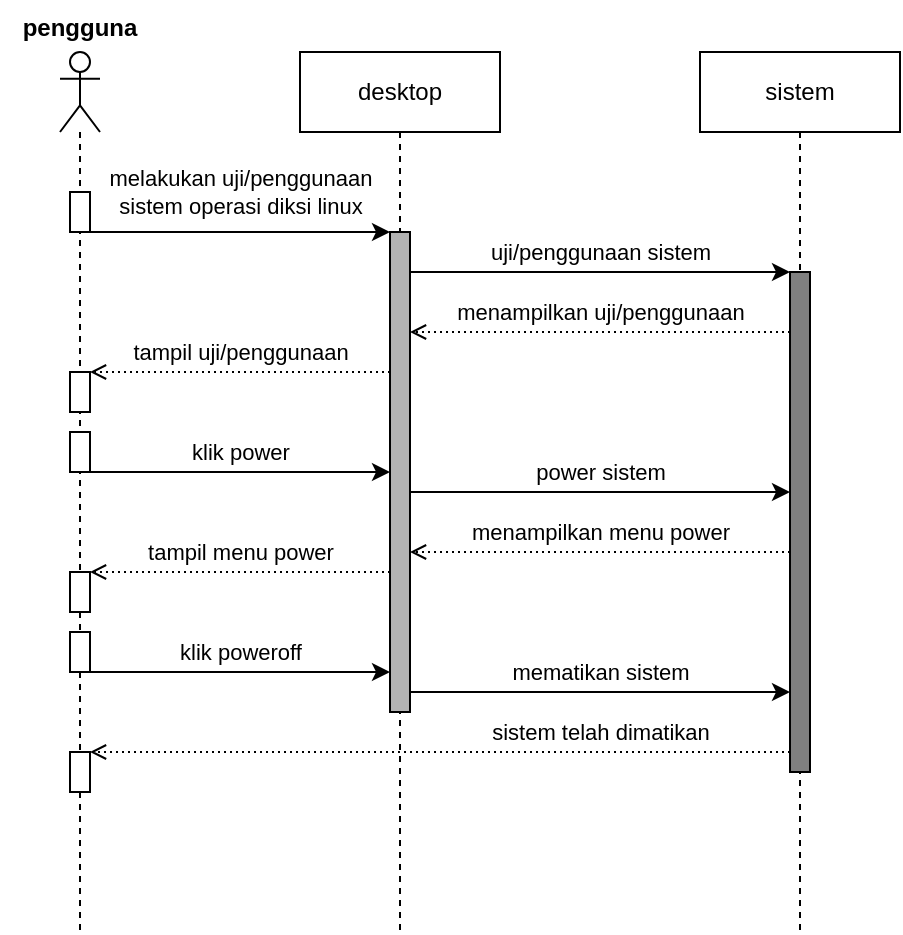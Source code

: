 <mxfile version="20.0.4" type="device"><diagram id="7hxsqjyYqvYk_cPpTbc1" name="Halaman-1"><mxGraphModel dx="496" dy="223" grid="1" gridSize="10" guides="1" tooltips="1" connect="1" arrows="1" fold="1" page="1" pageScale="1" pageWidth="850" pageHeight="1100" math="0" shadow="0"><root><mxCell id="0"/><mxCell id="1" parent="0"/><mxCell id="VZURA2szrpwFswQn8ezD-1" value="" style="shape=umlLifeline;participant=umlActor;perimeter=lifelinePerimeter;whiteSpace=wrap;html=1;container=1;collapsible=0;recursiveResize=0;verticalAlign=top;spacingTop=36;outlineConnect=0;" vertex="1" parent="1"><mxGeometry x="70" y="40" width="20" height="440" as="geometry"/></mxCell><mxCell id="VZURA2szrpwFswQn8ezD-86" value="" style="html=1;points=[];perimeter=orthogonalPerimeter;strokeColor=#000000;fillColor=#FFFFFF;" vertex="1" parent="VZURA2szrpwFswQn8ezD-1"><mxGeometry x="5" y="70" width="10" height="20" as="geometry"/></mxCell><mxCell id="VZURA2szrpwFswQn8ezD-92" value="" style="html=1;points=[];perimeter=orthogonalPerimeter;strokeColor=#000000;fillColor=#FFFFFF;" vertex="1" parent="VZURA2szrpwFswQn8ezD-1"><mxGeometry x="5" y="160" width="10" height="20" as="geometry"/></mxCell><mxCell id="VZURA2szrpwFswQn8ezD-94" value="" style="html=1;points=[];perimeter=orthogonalPerimeter;strokeColor=#000000;fillColor=#FFFFFF;" vertex="1" parent="VZURA2szrpwFswQn8ezD-1"><mxGeometry x="5" y="190" width="10" height="20" as="geometry"/></mxCell><mxCell id="VZURA2szrpwFswQn8ezD-98" value="" style="html=1;points=[];perimeter=orthogonalPerimeter;strokeColor=#000000;fillColor=#FFFFFF;" vertex="1" parent="VZURA2szrpwFswQn8ezD-1"><mxGeometry x="5" y="260" width="10" height="20" as="geometry"/></mxCell><mxCell id="VZURA2szrpwFswQn8ezD-100" value="" style="html=1;points=[];perimeter=orthogonalPerimeter;strokeColor=#000000;fillColor=#FFFFFF;" vertex="1" parent="VZURA2szrpwFswQn8ezD-1"><mxGeometry x="5" y="290" width="10" height="20" as="geometry"/></mxCell><mxCell id="VZURA2szrpwFswQn8ezD-104" value="" style="html=1;points=[];perimeter=orthogonalPerimeter;strokeColor=#000000;fillColor=#FFFFFF;" vertex="1" parent="VZURA2szrpwFswQn8ezD-1"><mxGeometry x="5" y="350" width="10" height="20" as="geometry"/></mxCell><mxCell id="VZURA2szrpwFswQn8ezD-26" value="pengguna" style="text;align=center;fontStyle=1;verticalAlign=middle;spacingLeft=3;spacingRight=3;strokeColor=none;rotatable=0;points=[[0,0.5],[1,0.5]];portConstraint=eastwest;" vertex="1" parent="1"><mxGeometry x="40" y="14" width="80" height="26" as="geometry"/></mxCell><mxCell id="VZURA2szrpwFswQn8ezD-51" value="sistem" style="shape=umlLifeline;perimeter=lifelinePerimeter;whiteSpace=wrap;html=1;container=1;collapsible=0;recursiveResize=0;outlineConnect=0;" vertex="1" parent="1"><mxGeometry x="390" y="40" width="100" height="440" as="geometry"/></mxCell><mxCell id="VZURA2szrpwFswQn8ezD-89" value="" style="html=1;points=[];perimeter=orthogonalPerimeter;strokeColor=#000000;fillColor=#808080;" vertex="1" parent="VZURA2szrpwFswQn8ezD-51"><mxGeometry x="45" y="110" width="10" height="250" as="geometry"/></mxCell><mxCell id="VZURA2szrpwFswQn8ezD-52" value="desktop" style="shape=umlLifeline;perimeter=lifelinePerimeter;whiteSpace=wrap;html=1;container=1;collapsible=0;recursiveResize=0;outlineConnect=0;fillColor=#FFFFFF;" vertex="1" parent="1"><mxGeometry x="190" y="40" width="100" height="440" as="geometry"/></mxCell><mxCell id="VZURA2szrpwFswQn8ezD-87" value="" style="html=1;points=[];perimeter=orthogonalPerimeter;strokeColor=#000000;fillColor=#B3B3B3;" vertex="1" parent="VZURA2szrpwFswQn8ezD-52"><mxGeometry x="45" y="90" width="10" height="240" as="geometry"/></mxCell><mxCell id="VZURA2szrpwFswQn8ezD-88" value="melakukan uji/penggunaan&lt;br&gt;sistem operasi diksi linux" style="edgeStyle=orthogonalEdgeStyle;rounded=0;orthogonalLoop=1;jettySize=auto;html=1;endArrow=classic;endFill=1;" edge="1" parent="1" source="VZURA2szrpwFswQn8ezD-86" target="VZURA2szrpwFswQn8ezD-87"><mxGeometry y="20" relative="1" as="geometry"><Array as="points"><mxPoint x="160" y="130"/><mxPoint x="160" y="130"/></Array><mxPoint as="offset"/></mxGeometry></mxCell><mxCell id="VZURA2szrpwFswQn8ezD-90" value="uji/penggunaan sistem" style="edgeStyle=orthogonalEdgeStyle;rounded=0;orthogonalLoop=1;jettySize=auto;html=1;endArrow=classic;endFill=1;" edge="1" parent="1" source="VZURA2szrpwFswQn8ezD-87" target="VZURA2szrpwFswQn8ezD-89"><mxGeometry y="10" relative="1" as="geometry"><Array as="points"><mxPoint x="290" y="150"/><mxPoint x="290" y="150"/></Array><mxPoint as="offset"/></mxGeometry></mxCell><mxCell id="VZURA2szrpwFswQn8ezD-91" value="menampilkan uji/penggunaan" style="edgeStyle=orthogonalEdgeStyle;rounded=0;orthogonalLoop=1;jettySize=auto;html=1;endArrow=open;endFill=0;dashed=1;dashPattern=1 2;" edge="1" parent="1" source="VZURA2szrpwFswQn8ezD-89" target="VZURA2szrpwFswQn8ezD-87"><mxGeometry y="-10" relative="1" as="geometry"><Array as="points"><mxPoint x="350" y="180"/><mxPoint x="350" y="180"/></Array><mxPoint as="offset"/></mxGeometry></mxCell><mxCell id="VZURA2szrpwFswQn8ezD-93" value="tampil uji/penggunaan" style="edgeStyle=orthogonalEdgeStyle;rounded=0;orthogonalLoop=1;jettySize=auto;html=1;endArrow=open;endFill=0;dashed=1;dashPattern=1 2;" edge="1" parent="1" source="VZURA2szrpwFswQn8ezD-87" target="VZURA2szrpwFswQn8ezD-92"><mxGeometry y="-10" relative="1" as="geometry"><Array as="points"><mxPoint x="150" y="200"/><mxPoint x="150" y="200"/></Array><mxPoint as="offset"/></mxGeometry></mxCell><mxCell id="VZURA2szrpwFswQn8ezD-95" value="klik power" style="edgeStyle=orthogonalEdgeStyle;rounded=0;orthogonalLoop=1;jettySize=auto;html=1;endArrow=classic;endFill=1;" edge="1" parent="1" source="VZURA2szrpwFswQn8ezD-94" target="VZURA2szrpwFswQn8ezD-87"><mxGeometry x="-0.0" y="10" relative="1" as="geometry"><Array as="points"><mxPoint x="160" y="250"/><mxPoint x="160" y="250"/></Array><mxPoint as="offset"/></mxGeometry></mxCell><mxCell id="VZURA2szrpwFswQn8ezD-96" value="power sistem" style="edgeStyle=orthogonalEdgeStyle;rounded=0;orthogonalLoop=1;jettySize=auto;html=1;endArrow=classic;endFill=1;" edge="1" parent="1" source="VZURA2szrpwFswQn8ezD-87" target="VZURA2szrpwFswQn8ezD-89"><mxGeometry y="10" relative="1" as="geometry"><Array as="points"><mxPoint x="340" y="260"/><mxPoint x="340" y="260"/></Array><mxPoint as="offset"/></mxGeometry></mxCell><mxCell id="VZURA2szrpwFswQn8ezD-97" value="menampilkan menu power" style="edgeStyle=orthogonalEdgeStyle;rounded=0;orthogonalLoop=1;jettySize=auto;html=1;endArrow=open;endFill=0;dashed=1;dashPattern=1 2;" edge="1" parent="1" source="VZURA2szrpwFswQn8ezD-89" target="VZURA2szrpwFswQn8ezD-87"><mxGeometry y="-10" relative="1" as="geometry"><Array as="points"><mxPoint x="340" y="290"/><mxPoint x="340" y="290"/></Array><mxPoint as="offset"/></mxGeometry></mxCell><mxCell id="VZURA2szrpwFswQn8ezD-99" value="tampil menu power" style="edgeStyle=orthogonalEdgeStyle;rounded=0;orthogonalLoop=1;jettySize=auto;html=1;endArrow=open;endFill=0;dashed=1;dashPattern=1 2;" edge="1" parent="1" source="VZURA2szrpwFswQn8ezD-87" target="VZURA2szrpwFswQn8ezD-98"><mxGeometry y="-10" relative="1" as="geometry"><Array as="points"><mxPoint x="120" y="300"/><mxPoint x="120" y="300"/></Array><mxPoint as="offset"/></mxGeometry></mxCell><mxCell id="VZURA2szrpwFswQn8ezD-101" value="klik poweroff" style="edgeStyle=orthogonalEdgeStyle;rounded=0;orthogonalLoop=1;jettySize=auto;html=1;endArrow=classic;endFill=1;" edge="1" parent="1" source="VZURA2szrpwFswQn8ezD-100" target="VZURA2szrpwFswQn8ezD-87"><mxGeometry x="-0.0" y="10" relative="1" as="geometry"><Array as="points"><mxPoint x="160" y="350"/><mxPoint x="160" y="350"/></Array><mxPoint as="offset"/></mxGeometry></mxCell><mxCell id="VZURA2szrpwFswQn8ezD-102" value="mematikan sistem" style="edgeStyle=orthogonalEdgeStyle;rounded=0;orthogonalLoop=1;jettySize=auto;html=1;endArrow=classic;endFill=1;" edge="1" parent="1" source="VZURA2szrpwFswQn8ezD-87" target="VZURA2szrpwFswQn8ezD-89"><mxGeometry y="10" relative="1" as="geometry"><Array as="points"><mxPoint x="390" y="360"/><mxPoint x="390" y="360"/></Array><mxPoint as="offset"/></mxGeometry></mxCell><mxCell id="VZURA2szrpwFswQn8ezD-103" value="sistem telah dimatikan" style="edgeStyle=orthogonalEdgeStyle;rounded=0;orthogonalLoop=1;jettySize=auto;html=1;endArrow=open;endFill=0;dashed=1;dashPattern=1 2;" edge="1" parent="1" source="VZURA2szrpwFswQn8ezD-89" target="VZURA2szrpwFswQn8ezD-104"><mxGeometry x="-0.457" y="-10" relative="1" as="geometry"><Array as="points"><mxPoint x="160" y="390"/><mxPoint x="160" y="390"/></Array><mxPoint as="offset"/></mxGeometry></mxCell></root></mxGraphModel></diagram></mxfile>
